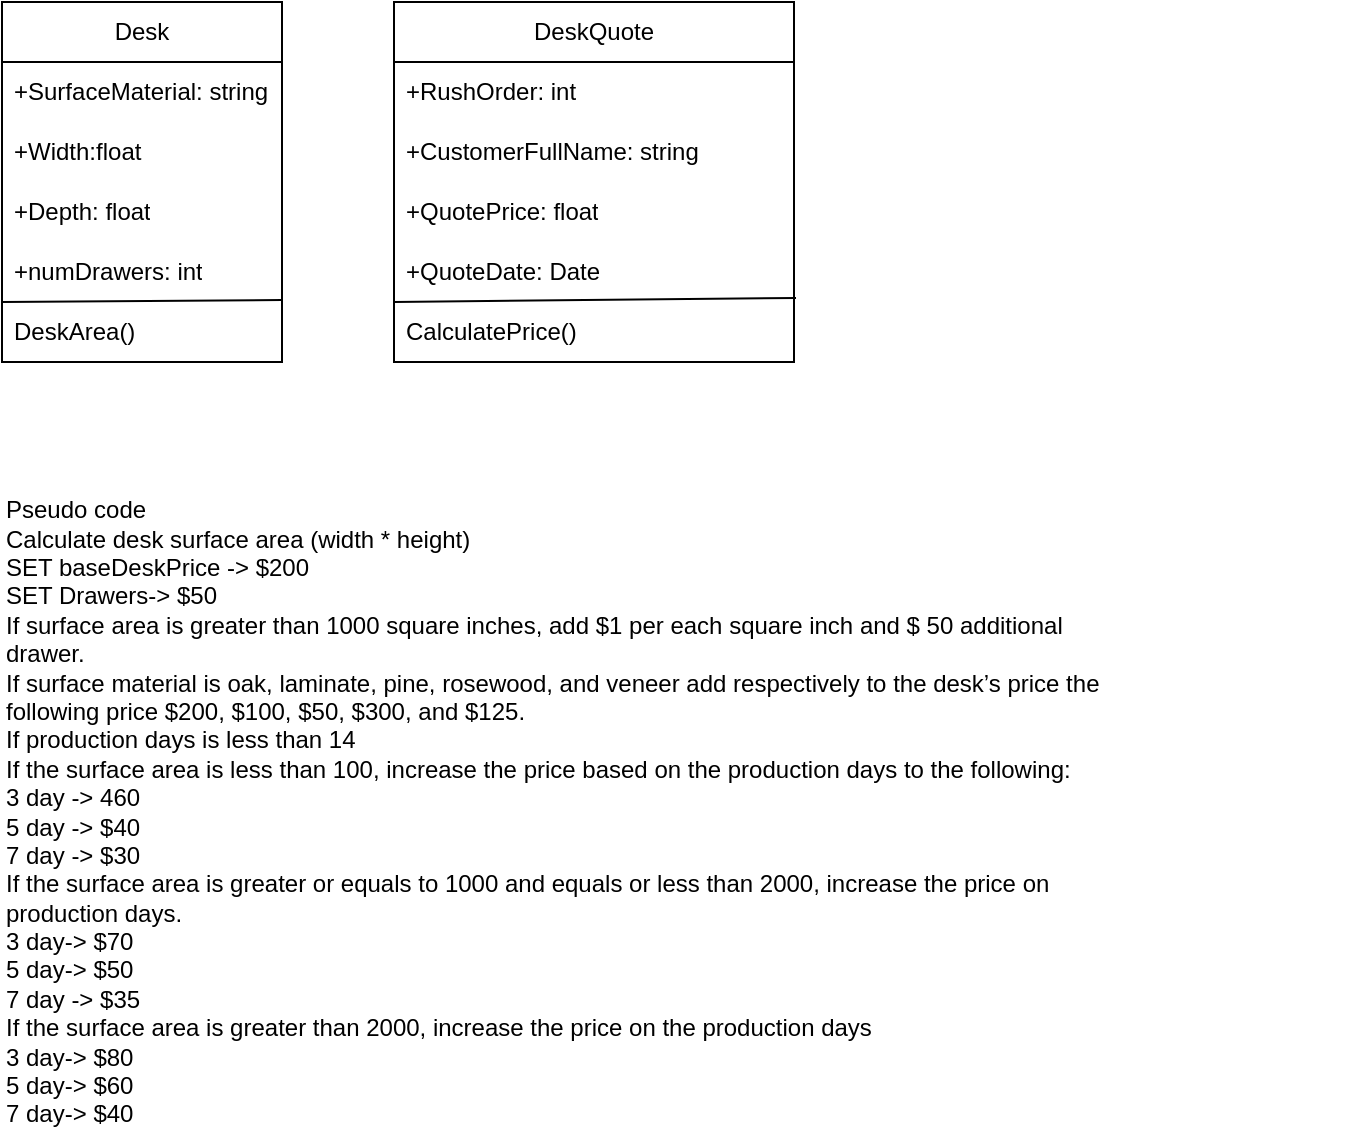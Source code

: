 <mxfile version="20.8.5" type="github">
  <diagram id="xnIebUYvyat4f43hrhkC" name="Page-1">
    <mxGraphModel dx="425" dy="778" grid="1" gridSize="10" guides="0" tooltips="1" connect="1" arrows="1" fold="1" page="1" pageScale="1" pageWidth="850" pageHeight="1100" math="0" shadow="0">
      <root>
        <mxCell id="0" />
        <mxCell id="1" parent="0" />
        <mxCell id="uwYGnNImbnnY_io6OZPD-2" value="Desk" style="swimlane;fontStyle=0;childLayout=stackLayout;horizontal=1;startSize=30;horizontalStack=0;resizeParent=1;resizeParentMax=0;resizeLast=0;collapsible=1;marginBottom=0;whiteSpace=wrap;html=1;" vertex="1" parent="1">
          <mxGeometry x="74" y="130" width="140" height="180" as="geometry">
            <mxRectangle x="30" y="130" width="60" height="30" as="alternateBounds" />
          </mxGeometry>
        </mxCell>
        <mxCell id="uwYGnNImbnnY_io6OZPD-8" value="+SurfaceMaterial: string" style="text;strokeColor=none;fillColor=none;align=left;verticalAlign=middle;spacingLeft=4;spacingRight=4;overflow=hidden;points=[[0,0.5],[1,0.5]];portConstraint=eastwest;rotatable=0;whiteSpace=wrap;html=1;" vertex="1" parent="uwYGnNImbnnY_io6OZPD-2">
          <mxGeometry y="30" width="140" height="30" as="geometry" />
        </mxCell>
        <mxCell id="uwYGnNImbnnY_io6OZPD-3" value="+Width:float" style="text;strokeColor=none;fillColor=none;align=left;verticalAlign=middle;spacingLeft=4;spacingRight=4;overflow=hidden;points=[[0,0.5],[1,0.5]];portConstraint=eastwest;rotatable=0;whiteSpace=wrap;html=1;" vertex="1" parent="uwYGnNImbnnY_io6OZPD-2">
          <mxGeometry y="60" width="140" height="30" as="geometry" />
        </mxCell>
        <mxCell id="uwYGnNImbnnY_io6OZPD-4" value="+Depth: float" style="text;strokeColor=none;fillColor=none;align=left;verticalAlign=middle;spacingLeft=4;spacingRight=4;overflow=hidden;points=[[0,0.5],[1,0.5]];portConstraint=eastwest;rotatable=0;whiteSpace=wrap;html=1;" vertex="1" parent="uwYGnNImbnnY_io6OZPD-2">
          <mxGeometry y="90" width="140" height="30" as="geometry" />
        </mxCell>
        <mxCell id="uwYGnNImbnnY_io6OZPD-5" value="+numDrawers: int" style="text;strokeColor=none;fillColor=none;align=left;verticalAlign=middle;spacingLeft=4;spacingRight=4;overflow=hidden;points=[[0,0.5],[1,0.5]];portConstraint=eastwest;rotatable=0;whiteSpace=wrap;html=1;" vertex="1" parent="uwYGnNImbnnY_io6OZPD-2">
          <mxGeometry y="120" width="140" height="30" as="geometry" />
        </mxCell>
        <mxCell id="uwYGnNImbnnY_io6OZPD-18" value="" style="endArrow=none;html=1;rounded=0;entryX=1;entryY=-0.033;entryDx=0;entryDy=0;entryPerimeter=0;" edge="1" parent="uwYGnNImbnnY_io6OZPD-2" target="uwYGnNImbnnY_io6OZPD-16">
          <mxGeometry width="50" height="50" relative="1" as="geometry">
            <mxPoint y="150" as="sourcePoint" />
            <mxPoint x="80" y="150" as="targetPoint" />
          </mxGeometry>
        </mxCell>
        <mxCell id="uwYGnNImbnnY_io6OZPD-16" value="DeskArea()" style="text;strokeColor=none;fillColor=none;align=left;verticalAlign=middle;spacingLeft=4;spacingRight=4;overflow=hidden;points=[[0,0.5],[1,0.5]];portConstraint=eastwest;rotatable=0;whiteSpace=wrap;html=1;" vertex="1" parent="uwYGnNImbnnY_io6OZPD-2">
          <mxGeometry y="150" width="140" height="30" as="geometry" />
        </mxCell>
        <mxCell id="uwYGnNImbnnY_io6OZPD-10" value="DeskQuote" style="swimlane;fontStyle=0;childLayout=stackLayout;horizontal=1;startSize=30;horizontalStack=0;resizeParent=1;resizeParentMax=0;resizeLast=0;collapsible=1;marginBottom=0;whiteSpace=wrap;html=1;" vertex="1" parent="1">
          <mxGeometry x="270" y="130" width="200" height="180" as="geometry">
            <mxRectangle x="30" y="130" width="60" height="30" as="alternateBounds" />
          </mxGeometry>
        </mxCell>
        <mxCell id="uwYGnNImbnnY_io6OZPD-9" value="+RushOrder: int" style="text;strokeColor=none;fillColor=none;align=left;verticalAlign=middle;spacingLeft=4;spacingRight=4;overflow=hidden;points=[[0,0.5],[1,0.5]];portConstraint=eastwest;rotatable=0;whiteSpace=wrap;html=1;" vertex="1" parent="uwYGnNImbnnY_io6OZPD-10">
          <mxGeometry y="30" width="200" height="30" as="geometry" />
        </mxCell>
        <mxCell id="uwYGnNImbnnY_io6OZPD-11" value="+CustomerFullName: string" style="text;strokeColor=none;fillColor=none;align=left;verticalAlign=middle;spacingLeft=4;spacingRight=4;overflow=hidden;points=[[0,0.5],[1,0.5]];portConstraint=eastwest;rotatable=0;whiteSpace=wrap;html=1;" vertex="1" parent="uwYGnNImbnnY_io6OZPD-10">
          <mxGeometry y="60" width="200" height="30" as="geometry" />
        </mxCell>
        <mxCell id="uwYGnNImbnnY_io6OZPD-12" value="+QuotePrice: float" style="text;strokeColor=none;fillColor=none;align=left;verticalAlign=middle;spacingLeft=4;spacingRight=4;overflow=hidden;points=[[0,0.5],[1,0.5]];portConstraint=eastwest;rotatable=0;whiteSpace=wrap;html=1;" vertex="1" parent="uwYGnNImbnnY_io6OZPD-10">
          <mxGeometry y="90" width="200" height="30" as="geometry" />
        </mxCell>
        <mxCell id="uwYGnNImbnnY_io6OZPD-13" value="+QuoteDate: Date" style="text;strokeColor=none;fillColor=none;align=left;verticalAlign=middle;spacingLeft=4;spacingRight=4;overflow=hidden;points=[[0,0.5],[1,0.5]];portConstraint=eastwest;rotatable=0;whiteSpace=wrap;html=1;" vertex="1" parent="uwYGnNImbnnY_io6OZPD-10">
          <mxGeometry y="120" width="200" height="30" as="geometry" />
        </mxCell>
        <mxCell id="uwYGnNImbnnY_io6OZPD-19" value="" style="endArrow=none;html=1;rounded=0;entryX=1.005;entryY=-0.067;entryDx=0;entryDy=0;entryPerimeter=0;" edge="1" parent="uwYGnNImbnnY_io6OZPD-10" target="uwYGnNImbnnY_io6OZPD-17">
          <mxGeometry width="50" height="50" relative="1" as="geometry">
            <mxPoint y="150" as="sourcePoint" />
            <mxPoint x="70" y="150" as="targetPoint" />
          </mxGeometry>
        </mxCell>
        <mxCell id="uwYGnNImbnnY_io6OZPD-17" value="CalculatePrice()" style="text;strokeColor=none;fillColor=none;align=left;verticalAlign=middle;spacingLeft=4;spacingRight=4;overflow=hidden;points=[[0,0.5],[1,0.5]];portConstraint=eastwest;rotatable=0;whiteSpace=wrap;html=1;" vertex="1" parent="uwYGnNImbnnY_io6OZPD-10">
          <mxGeometry y="150" width="200" height="30" as="geometry" />
        </mxCell>
        <mxCell id="uwYGnNImbnnY_io6OZPD-20" value="Pseudo code&lt;br&gt;Calculate desk surface area (width * height)&lt;br&gt; SET baseDeskPrice -&amp;gt; $200&lt;br&gt; SET Drawers-&amp;gt; $50 &lt;br&gt; If surface area is greater than 1000 square inches, add $1 per each square inch and $ 50 additional &lt;br&gt;drawer.&lt;br&gt;If surface material is oak, laminate, pine, rosewood, and veneer add respectively to the desk’s price the &lt;br&gt;following price $200, $100, $50, $300, and $125.&lt;br&gt;If production days is less than 14 &lt;br&gt;If the surface area is less than 100, increase the price based on the production days to the following:&lt;br&gt;3 day -&amp;gt; 460&lt;br/&gt;5 day -&amp;gt; $40&lt;br/&gt;7 day -&amp;gt; $30&lt;br/&gt;If the surface area is greater or equals to 1000 and equals or less than 2000, increase the price on &lt;br/&gt;production days.&lt;br/&gt;3 day-&amp;gt; $70&lt;br/&gt;5 day-&amp;gt; $50&lt;br/&gt;7 day -&amp;gt; $35&lt;br/&gt;If the surface area is greater than 2000, increase the price on the production days&lt;br/&gt;3 day-&amp;gt; $80&lt;br/&gt;5 day-&amp;gt; $60&lt;br/&gt;7 day-&amp;gt; $40" style="text;html=1;strokeColor=none;fillColor=none;align=left;verticalAlign=middle;whiteSpace=wrap;rounded=0;" vertex="1" parent="1">
          <mxGeometry x="74" y="520" width="680" height="30" as="geometry" />
        </mxCell>
      </root>
    </mxGraphModel>
  </diagram>
</mxfile>
